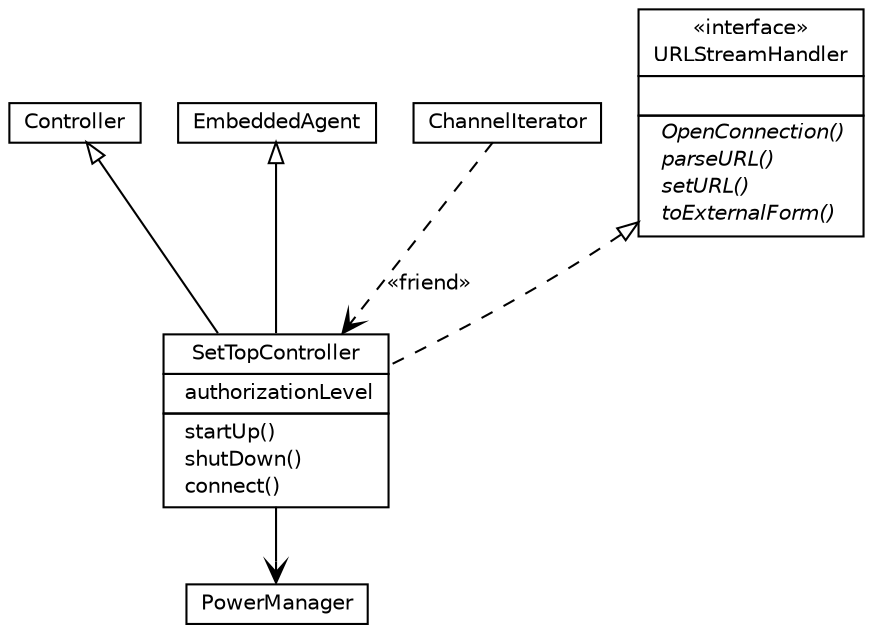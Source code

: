 #!/usr/local/bin/dot
#
# Class diagram 
# Generated by UMLGraph version 281411 (http://www.spinellis.gr/umlgraph/)
#

digraph G {
graph [fontnames="svg"]
edge [fontname="Helvetica",fontsize=10,labelfontname="Helvetica",labelfontsize=10,color="black"];
node [fontname="Helvetica",fontcolor="black",fontsize=10,shape=plaintext,margin=0,width=0,height=0];
nodesep=0.25;
ranksep=0.5;
// Controller
c78 [label=<<table title="Controller" border="0" cellborder="1" cellspacing="0" cellpadding="2"><tr><td><table border="0" cellspacing="0" cellpadding="1"><tr><td align="center" balign="center"> Controller </td></tr></table></td></tr></table>>];
// EmbeddedAgent
c79 [label=<<table title="EmbeddedAgent" border="0" cellborder="1" cellspacing="0" cellpadding="2"><tr><td><table border="0" cellspacing="0" cellpadding="1"><tr><td align="center" balign="center"> EmbeddedAgent </td></tr></table></td></tr></table>>];
// PowerManager
c80 [label=<<table title="PowerManager" border="0" cellborder="1" cellspacing="0" cellpadding="2"><tr><td><table border="0" cellspacing="0" cellpadding="1"><tr><td align="center" balign="center"> PowerManager </td></tr></table></td></tr></table>>];
// SetTopController
c81 [label=<<table title="SetTopController" border="0" cellborder="1" cellspacing="0" cellpadding="2"><tr><td><table border="0" cellspacing="0" cellpadding="1"><tr><td align="center" balign="center"> SetTopController </td></tr></table></td></tr><tr><td><table border="0" cellspacing="0" cellpadding="1"><tr><td align="left" balign="left">  authorizationLevel </td></tr></table></td></tr><tr><td><table border="0" cellspacing="0" cellpadding="1"><tr><td align="left" balign="left">  startUp() </td></tr><tr><td align="left" balign="left">  shutDown() </td></tr><tr><td align="left" balign="left">  connect() </td></tr></table></td></tr></table>>];
// ChannelIterator
c82 [label=<<table title="ChannelIterator" border="0" cellborder="1" cellspacing="0" cellpadding="2"><tr><td><table border="0" cellspacing="0" cellpadding="1"><tr><td align="center" balign="center"> ChannelIterator </td></tr></table></td></tr></table>>];
// URLStreamHandler
c83 [label=<<table title="URLStreamHandler" border="0" cellborder="1" cellspacing="0" cellpadding="2"><tr><td><table border="0" cellspacing="0" cellpadding="1"><tr><td align="center" balign="center"> &#171;interface&#187; </td></tr><tr><td align="center" balign="center"> URLStreamHandler </td></tr></table></td></tr><tr><td><table border="0" cellspacing="0" cellpadding="1"><tr><td align="left" balign="left">  </td></tr></table></td></tr><tr><td><table border="0" cellspacing="0" cellpadding="1"><tr><td align="left" balign="left"> <i> OpenConnection()</i> </td></tr><tr><td align="left" balign="left"> <i> parseURL()</i> </td></tr><tr><td align="left" balign="left"> <i> setURL()</i> </td></tr><tr><td align="left" balign="left"> <i> toExternalForm()</i> </td></tr></table></td></tr></table>>];
// SetTopController extends Controller
c78 -> c81 [arrowtail=empty,dir=back,weight=10];
// SetTopController extends EmbeddedAgent
c79 -> c81 [arrowtail=empty,dir=back,weight=10];
// SetTopController implements URLStreamHandler
c83 -> c81 [arrowtail=empty,style=dashed,dir=back,weight=9];
// SetTopController navassoc PowerManager
c81 -> c80 [arrowhead=open,weight=1];
// ChannelIterator depend SetTopController
c82 -> c81 [arrowhead=open,style=dashed,weight=0,label="&#171;friend&#187;"];
}

